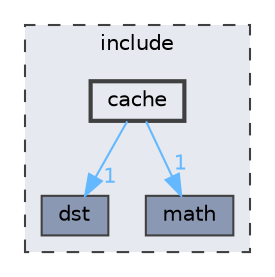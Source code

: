 digraph "include/cache"
{
 // LATEX_PDF_SIZE
  bgcolor="transparent";
  edge [fontname=Helvetica,fontsize=10,labelfontname=Helvetica,labelfontsize=10];
  node [fontname=Helvetica,fontsize=10,shape=box,height=0.2,width=0.4];
  compound=true
  subgraph clusterdir_d44c64559bbebec7f509842c48db8b23 {
    graph [ bgcolor="#e6e9ef", pencolor="grey25", label="include", fontname=Helvetica,fontsize=10 style="filled,dashed", URL="dir_d44c64559bbebec7f509842c48db8b23.html",tooltip=""]
  dir_895dbb3563cbc00b89d480ddc20be1a2 [label="dst", fillcolor="#8a98b4", color="grey25", style="filled", URL="dir_895dbb3563cbc00b89d480ddc20be1a2.html",tooltip=""];
  dir_fba38f648377aa56ae5d69782adf9e53 [label="math", fillcolor="#8a98b4", color="grey25", style="filled", URL="dir_fba38f648377aa56ae5d69782adf9e53.html",tooltip=""];
  dir_83b6a697835ddc3a114ddfd5666c7cf2 [label="cache", fillcolor="#e6e9ef", color="grey25", style="filled,bold", URL="dir_83b6a697835ddc3a114ddfd5666c7cf2.html",tooltip=""];
  }
  dir_83b6a697835ddc3a114ddfd5666c7cf2->dir_895dbb3563cbc00b89d480ddc20be1a2 [headlabel="1", labeldistance=1.5 headhref="dir_000002_000011.html" href="dir_000002_000011.html" color="steelblue1" fontcolor="steelblue1"];
  dir_83b6a697835ddc3a114ddfd5666c7cf2->dir_fba38f648377aa56ae5d69782adf9e53 [headlabel="1", labeldistance=1.5 headhref="dir_000002_000019.html" href="dir_000002_000019.html" color="steelblue1" fontcolor="steelblue1"];
}
